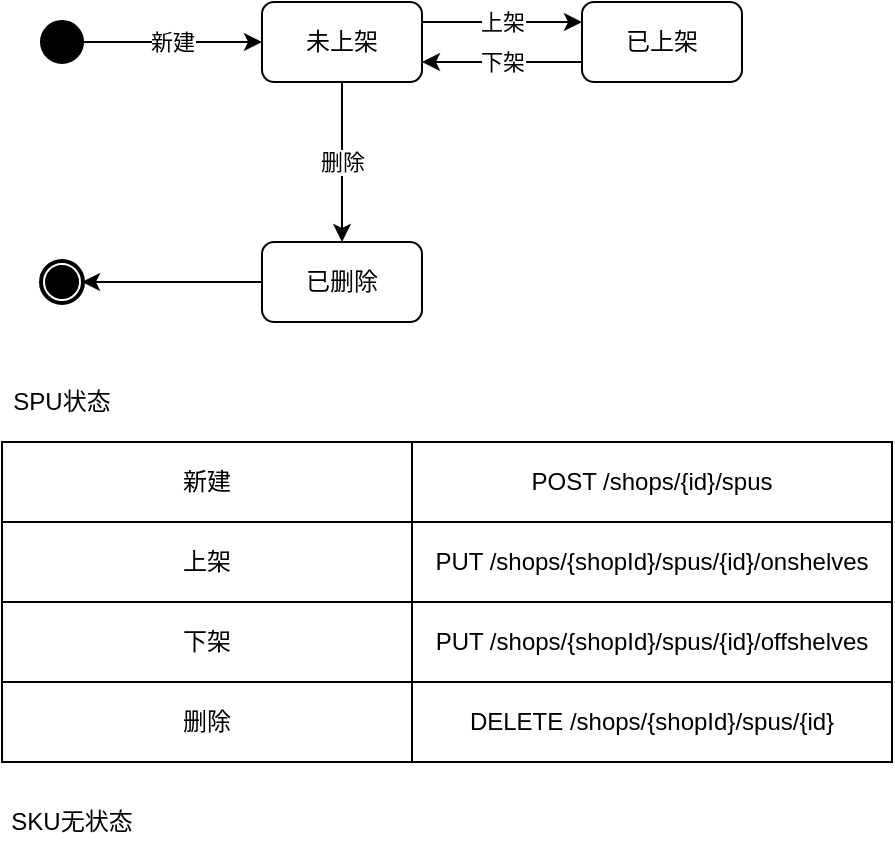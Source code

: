 <mxfile version="13.8.8" type="github">
  <diagram id="7e0GtD7TXZg0hHKQMnAh" name="Page-1">
    <mxGraphModel dx="1038" dy="524" grid="1" gridSize="10" guides="1" tooltips="1" connect="1" arrows="1" fold="1" page="1" pageScale="1" pageWidth="850" pageHeight="1100" math="0" shadow="0">
      <root>
        <mxCell id="0" />
        <mxCell id="1" parent="0" />
        <mxCell id="PHka3gXeUMbXcuHf-Wi0-8" value="新建" style="edgeStyle=orthogonalEdgeStyle;rounded=0;orthogonalLoop=1;jettySize=auto;html=1;" parent="1" source="PHka3gXeUMbXcuHf-Wi0-1" target="PHka3gXeUMbXcuHf-Wi0-4" edge="1">
          <mxGeometry relative="1" as="geometry" />
        </mxCell>
        <mxCell id="PHka3gXeUMbXcuHf-Wi0-1" value="" style="strokeWidth=2;html=1;shape=mxgraph.flowchart.start_2;whiteSpace=wrap;fillColor=#000000;" parent="1" vertex="1">
          <mxGeometry x="130" y="250" width="20" height="20" as="geometry" />
        </mxCell>
        <mxCell id="PHka3gXeUMbXcuHf-Wi0-2" value="" style="shape=mxgraph.bpmn.shape;html=1;verticalLabelPosition=bottom;labelBackgroundColor=#ffffff;verticalAlign=top;align=center;perimeter=ellipsePerimeter;outlineConnect=0;outline=end;symbol=terminate;fillColor=#FFFFFF;" parent="1" vertex="1">
          <mxGeometry x="130" y="370" width="20" height="20" as="geometry" />
        </mxCell>
        <mxCell id="PHka3gXeUMbXcuHf-Wi0-9" value="上架" style="edgeStyle=orthogonalEdgeStyle;rounded=0;orthogonalLoop=1;jettySize=auto;html=1;" parent="1" source="PHka3gXeUMbXcuHf-Wi0-4" target="PHka3gXeUMbXcuHf-Wi0-5" edge="1">
          <mxGeometry relative="1" as="geometry">
            <Array as="points">
              <mxPoint x="360" y="250" />
              <mxPoint x="360" y="250" />
            </Array>
          </mxGeometry>
        </mxCell>
        <mxCell id="PHka3gXeUMbXcuHf-Wi0-15" value="删除" style="edgeStyle=none;rounded=0;orthogonalLoop=1;jettySize=auto;html=1;" parent="1" source="PHka3gXeUMbXcuHf-Wi0-4" target="PHka3gXeUMbXcuHf-Wi0-7" edge="1">
          <mxGeometry relative="1" as="geometry" />
        </mxCell>
        <mxCell id="PHka3gXeUMbXcuHf-Wi0-4" value="未上架" style="rounded=1;whiteSpace=wrap;html=1;fillColor=#FFFFFF;" parent="1" vertex="1">
          <mxGeometry x="240" y="240" width="80" height="40" as="geometry" />
        </mxCell>
        <mxCell id="PHka3gXeUMbXcuHf-Wi0-10" value="下架" style="edgeStyle=orthogonalEdgeStyle;rounded=0;orthogonalLoop=1;jettySize=auto;html=1;" parent="1" source="PHka3gXeUMbXcuHf-Wi0-5" target="PHka3gXeUMbXcuHf-Wi0-4" edge="1">
          <mxGeometry relative="1" as="geometry">
            <Array as="points">
              <mxPoint x="360" y="270" />
              <mxPoint x="360" y="270" />
            </Array>
          </mxGeometry>
        </mxCell>
        <mxCell id="PHka3gXeUMbXcuHf-Wi0-5" value="已上架" style="rounded=1;whiteSpace=wrap;html=1;fillColor=#FFFFFF;" parent="1" vertex="1">
          <mxGeometry x="400" y="240" width="80" height="40" as="geometry" />
        </mxCell>
        <mxCell id="PHka3gXeUMbXcuHf-Wi0-16" style="edgeStyle=none;rounded=0;orthogonalLoop=1;jettySize=auto;html=1;" parent="1" source="PHka3gXeUMbXcuHf-Wi0-7" target="PHka3gXeUMbXcuHf-Wi0-2" edge="1">
          <mxGeometry relative="1" as="geometry" />
        </mxCell>
        <mxCell id="PHka3gXeUMbXcuHf-Wi0-7" value="已删除" style="rounded=1;whiteSpace=wrap;html=1;fillColor=#FFFFFF;" parent="1" vertex="1">
          <mxGeometry x="240" y="360" width="80" height="40" as="geometry" />
        </mxCell>
        <mxCell id="5CgBcuH-37ACKQ0sx16n-1" value="" style="shape=table;html=1;whiteSpace=wrap;startSize=0;container=1;collapsible=0;childLayout=tableLayout;" parent="1" vertex="1">
          <mxGeometry x="110" y="460" width="445" height="160" as="geometry" />
        </mxCell>
        <mxCell id="5CgBcuH-37ACKQ0sx16n-2" value="" style="shape=partialRectangle;html=1;whiteSpace=wrap;collapsible=0;dropTarget=0;pointerEvents=0;fillColor=none;top=0;left=0;bottom=0;right=0;points=[[0,0.5],[1,0.5]];portConstraint=eastwest;" parent="5CgBcuH-37ACKQ0sx16n-1" vertex="1">
          <mxGeometry width="445" height="40" as="geometry" />
        </mxCell>
        <mxCell id="5CgBcuH-37ACKQ0sx16n-3" value="新建" style="shape=partialRectangle;html=1;whiteSpace=wrap;connectable=0;overflow=hidden;fillColor=none;top=0;left=0;bottom=0;right=0;" parent="5CgBcuH-37ACKQ0sx16n-2" vertex="1">
          <mxGeometry width="205" height="40" as="geometry" />
        </mxCell>
        <mxCell id="5CgBcuH-37ACKQ0sx16n-4" value="POST /shops/{id}/spus" style="shape=partialRectangle;html=1;whiteSpace=wrap;connectable=0;overflow=hidden;fillColor=none;top=0;left=0;bottom=0;right=0;" parent="5CgBcuH-37ACKQ0sx16n-2" vertex="1">
          <mxGeometry x="205" width="240" height="40" as="geometry" />
        </mxCell>
        <mxCell id="5CgBcuH-37ACKQ0sx16n-5" value="" style="shape=partialRectangle;html=1;whiteSpace=wrap;collapsible=0;dropTarget=0;pointerEvents=0;fillColor=none;top=0;left=0;bottom=0;right=0;points=[[0,0.5],[1,0.5]];portConstraint=eastwest;" parent="5CgBcuH-37ACKQ0sx16n-1" vertex="1">
          <mxGeometry y="40" width="445" height="40" as="geometry" />
        </mxCell>
        <mxCell id="5CgBcuH-37ACKQ0sx16n-6" value="上架" style="shape=partialRectangle;html=1;whiteSpace=wrap;connectable=0;overflow=hidden;fillColor=none;top=0;left=0;bottom=0;right=0;" parent="5CgBcuH-37ACKQ0sx16n-5" vertex="1">
          <mxGeometry width="205" height="40" as="geometry" />
        </mxCell>
        <mxCell id="5CgBcuH-37ACKQ0sx16n-7" value="PUT /shops/{shopId}/spus/{id}/onshelves" style="shape=partialRectangle;html=1;whiteSpace=wrap;connectable=0;overflow=hidden;fillColor=none;top=0;left=0;bottom=0;right=0;" parent="5CgBcuH-37ACKQ0sx16n-5" vertex="1">
          <mxGeometry x="205" width="240" height="40" as="geometry" />
        </mxCell>
        <mxCell id="5CgBcuH-37ACKQ0sx16n-8" value="" style="shape=partialRectangle;html=1;whiteSpace=wrap;collapsible=0;dropTarget=0;pointerEvents=0;fillColor=none;top=0;left=0;bottom=0;right=0;points=[[0,0.5],[1,0.5]];portConstraint=eastwest;" parent="5CgBcuH-37ACKQ0sx16n-1" vertex="1">
          <mxGeometry y="80" width="445" height="40" as="geometry" />
        </mxCell>
        <mxCell id="5CgBcuH-37ACKQ0sx16n-9" value="下架" style="shape=partialRectangle;html=1;whiteSpace=wrap;connectable=0;overflow=hidden;fillColor=none;top=0;left=0;bottom=0;right=0;" parent="5CgBcuH-37ACKQ0sx16n-8" vertex="1">
          <mxGeometry width="205" height="40" as="geometry" />
        </mxCell>
        <mxCell id="5CgBcuH-37ACKQ0sx16n-10" value="PUT /shops/{shopId}/spus/{id}/offshelves" style="shape=partialRectangle;html=1;whiteSpace=wrap;connectable=0;overflow=hidden;fillColor=none;top=0;left=0;bottom=0;right=0;" parent="5CgBcuH-37ACKQ0sx16n-8" vertex="1">
          <mxGeometry x="205" width="240" height="40" as="geometry" />
        </mxCell>
        <mxCell id="5CgBcuH-37ACKQ0sx16n-11" value="" style="shape=partialRectangle;html=1;whiteSpace=wrap;collapsible=0;dropTarget=0;pointerEvents=0;fillColor=none;top=0;left=0;bottom=0;right=0;points=[[0,0.5],[1,0.5]];portConstraint=eastwest;" parent="5CgBcuH-37ACKQ0sx16n-1" vertex="1">
          <mxGeometry y="120" width="445" height="40" as="geometry" />
        </mxCell>
        <mxCell id="5CgBcuH-37ACKQ0sx16n-12" value="删除" style="shape=partialRectangle;html=1;whiteSpace=wrap;connectable=0;overflow=hidden;fillColor=none;top=0;left=0;bottom=0;right=0;" parent="5CgBcuH-37ACKQ0sx16n-11" vertex="1">
          <mxGeometry width="205" height="40" as="geometry" />
        </mxCell>
        <mxCell id="5CgBcuH-37ACKQ0sx16n-13" value="DELETE /shops/{shopId}/spus/{id}" style="shape=partialRectangle;html=1;whiteSpace=wrap;connectable=0;overflow=hidden;fillColor=none;top=0;left=0;bottom=0;right=0;" parent="5CgBcuH-37ACKQ0sx16n-11" vertex="1">
          <mxGeometry x="205" width="240" height="40" as="geometry" />
        </mxCell>
        <mxCell id="w8SMEgrnQ8KgfJVrBfoE-1" value="SPU状态" style="text;html=1;strokeColor=none;fillColor=none;align=center;verticalAlign=middle;whiteSpace=wrap;rounded=0;" vertex="1" parent="1">
          <mxGeometry x="110" y="430" width="60" height="20" as="geometry" />
        </mxCell>
        <mxCell id="w8SMEgrnQ8KgfJVrBfoE-2" value="SKU无状态" style="text;html=1;strokeColor=none;fillColor=none;align=center;verticalAlign=middle;whiteSpace=wrap;rounded=0;" vertex="1" parent="1">
          <mxGeometry x="110" y="640" width="70" height="20" as="geometry" />
        </mxCell>
      </root>
    </mxGraphModel>
  </diagram>
</mxfile>
